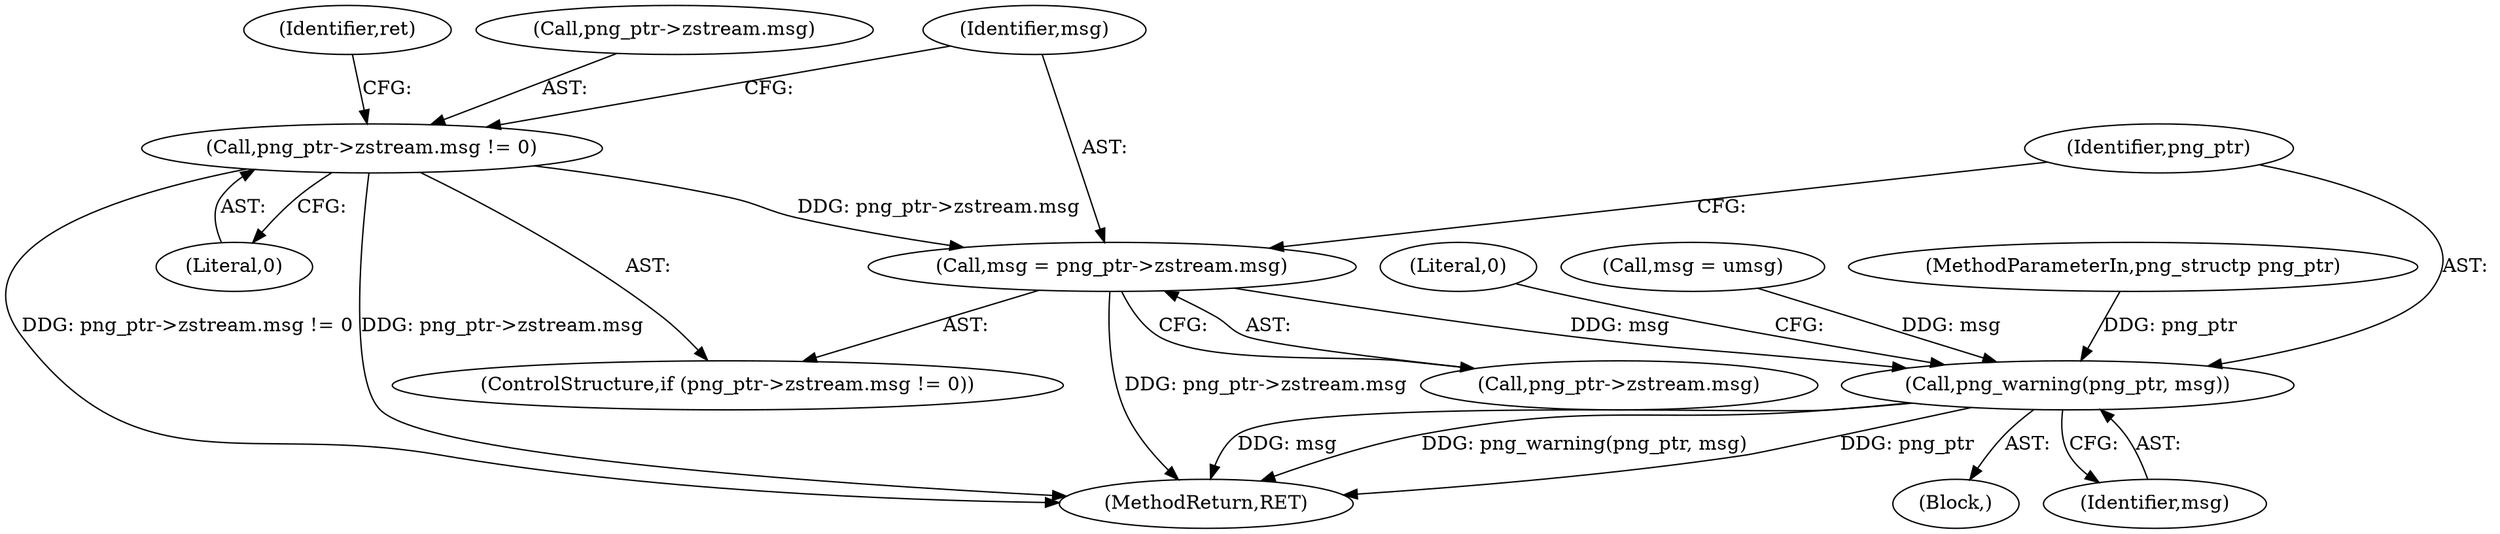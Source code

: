 digraph "0_Chrome_4cf106cdb83dd6b35d3b26d06cc67d1d2d99041e@pointer" {
"1000259" [label="(Call,msg = png_ptr->zstream.msg)"];
"1000252" [label="(Call,png_ptr->zstream.msg != 0)"];
"1000298" [label="(Call,png_warning(png_ptr, msg))"];
"1000260" [label="(Identifier,msg)"];
"1000252" [label="(Call,png_ptr->zstream.msg != 0)"];
"1000108" [label="(MethodParameterIn,png_structp png_ptr)"];
"1000302" [label="(Literal,0)"];
"1000261" [label="(Call,png_ptr->zstream.msg)"];
"1000270" [label="(Identifier,ret)"];
"1000299" [label="(Identifier,png_ptr)"];
"1000253" [label="(Call,png_ptr->zstream.msg)"];
"1000251" [label="(ControlStructure,if (png_ptr->zstream.msg != 0))"];
"1000298" [label="(Call,png_warning(png_ptr, msg))"];
"1000258" [label="(Literal,0)"];
"1000303" [label="(MethodReturn,RET)"];
"1000300" [label="(Identifier,msg)"];
"1000249" [label="(Block,)"];
"1000295" [label="(Call,msg = umsg)"];
"1000259" [label="(Call,msg = png_ptr->zstream.msg)"];
"1000259" -> "1000251"  [label="AST: "];
"1000259" -> "1000261"  [label="CFG: "];
"1000260" -> "1000259"  [label="AST: "];
"1000261" -> "1000259"  [label="AST: "];
"1000299" -> "1000259"  [label="CFG: "];
"1000259" -> "1000303"  [label="DDG: png_ptr->zstream.msg"];
"1000252" -> "1000259"  [label="DDG: png_ptr->zstream.msg"];
"1000259" -> "1000298"  [label="DDG: msg"];
"1000252" -> "1000251"  [label="AST: "];
"1000252" -> "1000258"  [label="CFG: "];
"1000253" -> "1000252"  [label="AST: "];
"1000258" -> "1000252"  [label="AST: "];
"1000260" -> "1000252"  [label="CFG: "];
"1000270" -> "1000252"  [label="CFG: "];
"1000252" -> "1000303"  [label="DDG: png_ptr->zstream.msg"];
"1000252" -> "1000303"  [label="DDG: png_ptr->zstream.msg != 0"];
"1000298" -> "1000249"  [label="AST: "];
"1000298" -> "1000300"  [label="CFG: "];
"1000299" -> "1000298"  [label="AST: "];
"1000300" -> "1000298"  [label="AST: "];
"1000302" -> "1000298"  [label="CFG: "];
"1000298" -> "1000303"  [label="DDG: png_warning(png_ptr, msg)"];
"1000298" -> "1000303"  [label="DDG: png_ptr"];
"1000298" -> "1000303"  [label="DDG: msg"];
"1000108" -> "1000298"  [label="DDG: png_ptr"];
"1000295" -> "1000298"  [label="DDG: msg"];
}

